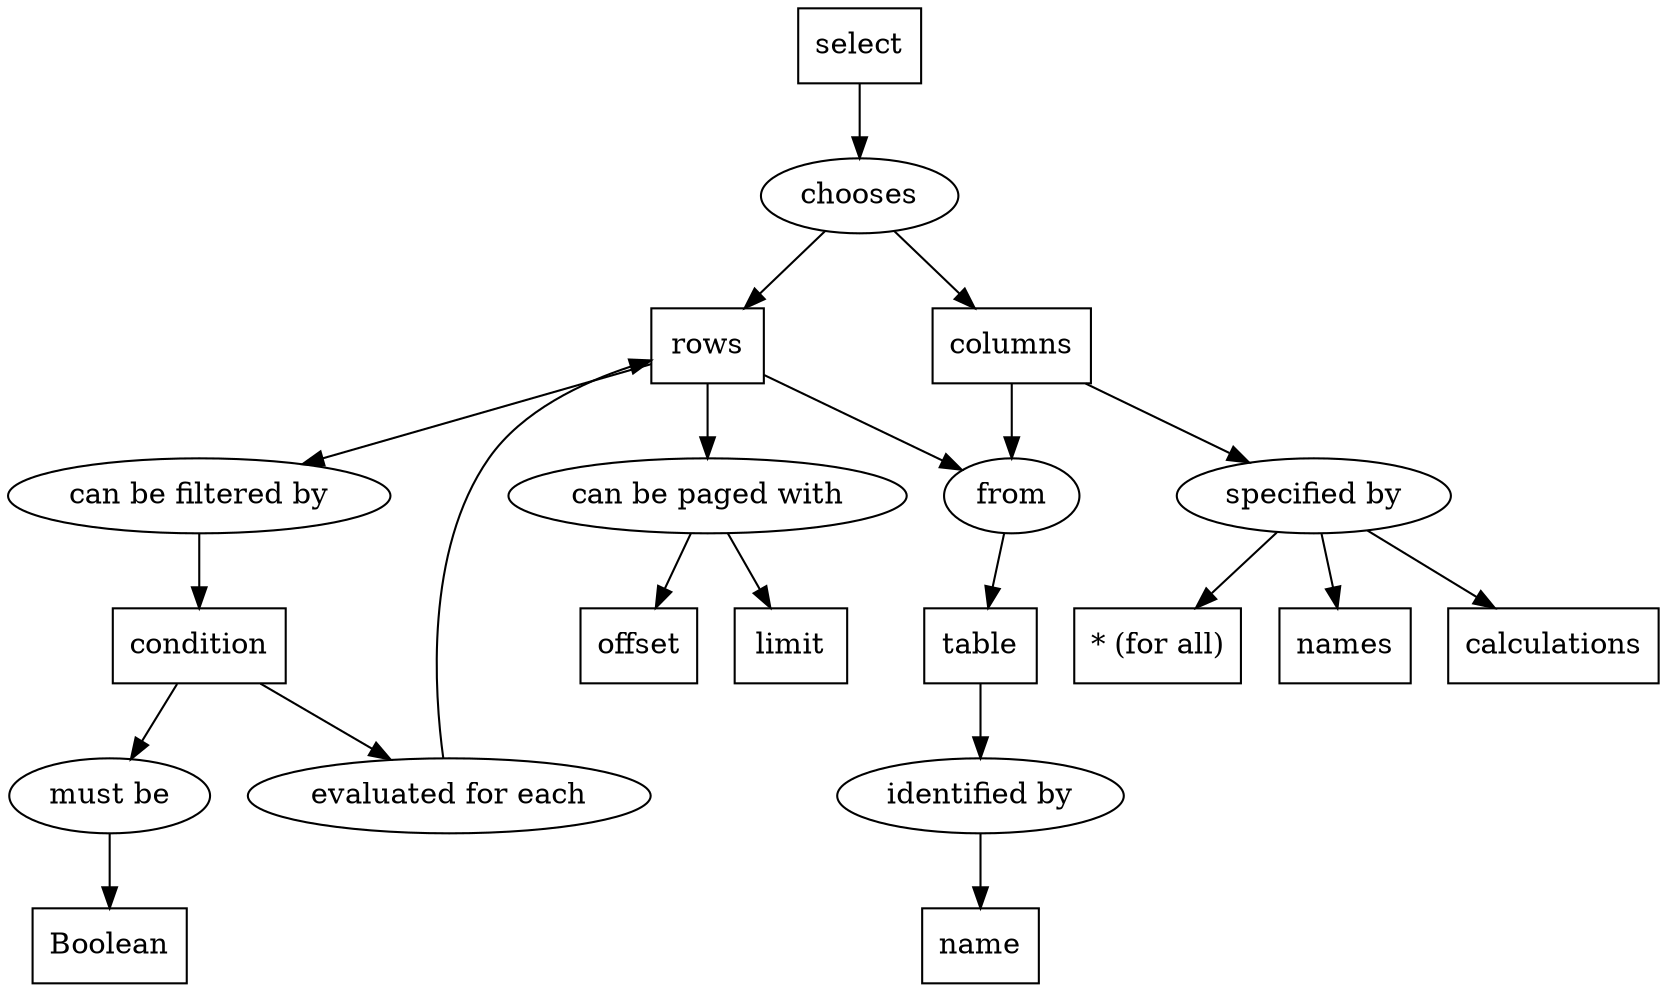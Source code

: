digraph select {
  "select" -> "chooses";
  "chooses" -> "rows";
  "chooses" -> "columns";
  "columns" -> "specified by";
  "specified by" -> "names";
  "specified by" -> "calculations";
  "specified by" -> "* (for all)";
  "columns" -> "from";
  "rows" -> "from";
  "from" -> "table";
  "table" -> "identified by";
  "identified by" -> "name";
  "rows" -> "can be paged with";
  "rows" -> "can be filtered by";
  "can be paged with" -> "limit";
  "can be paged with" -> "offset";
  "can be filtered by" -> "condition";
  "condition" -> "evaluated for each";
  "evaluated for each" -> "rows";
  "condition" -> "must be";
  "must be" -> "Boolean";
  "select" [shape=box];
  "rows" [shape=box];
  "columns" [shape=box];
  "names" [shape=box];
  "calculations" [shape=box];
  "* (for all)" [shape=box];
  "table" [shape=box];
  "name" [shape=box];
  "limit" [shape=box];
  "offset" [shape=box];
  "condition" [shape=box];
  "Boolean" [shape=box];
}
